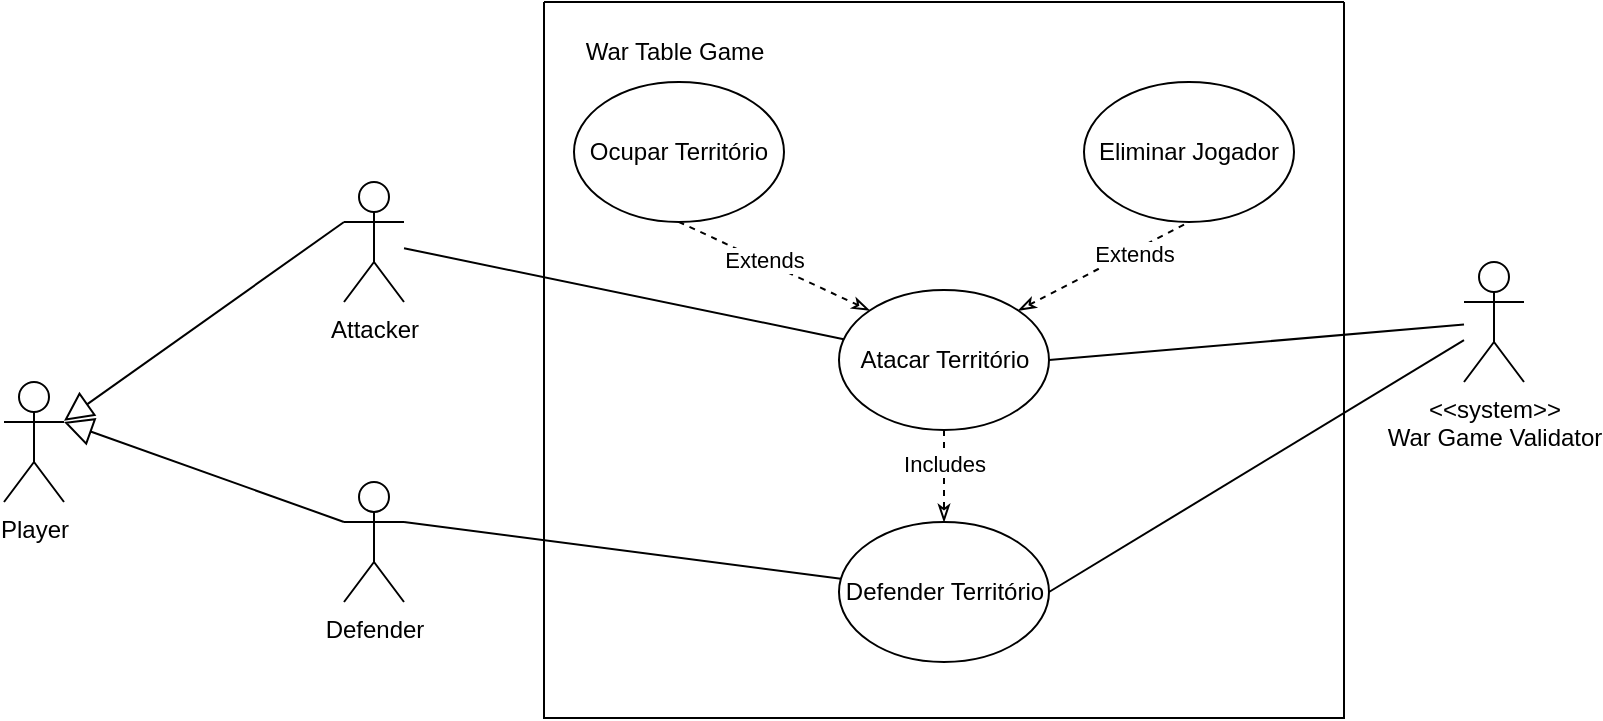 <mxfile version="24.4.0" type="github">
  <diagram name="Page-1" id="c4acf3e9-155e-7222-9cf6-157b1a14988f">
    <mxGraphModel dx="1888" dy="1697" grid="1" gridSize="10" guides="1" tooltips="1" connect="1" arrows="1" fold="1" page="1" pageScale="1" pageWidth="850" pageHeight="1100" background="none" math="0" shadow="0">
      <root>
        <mxCell id="0" />
        <mxCell id="1" parent="0" />
        <mxCell id="Uk2T7mxiOLwB1u4Iwqyp-16" value="" style="rounded=0;orthogonalLoop=1;jettySize=auto;html=1;exitX=0;exitY=0.333;exitDx=0;exitDy=0;exitPerimeter=0;endArrow=block;endFill=0;endSize=12;" edge="1" parent="1" source="Uk2T7mxiOLwB1u4Iwqyp-1" target="Uk2T7mxiOLwB1u4Iwqyp-3">
          <mxGeometry relative="1" as="geometry" />
        </mxCell>
        <mxCell id="Uk2T7mxiOLwB1u4Iwqyp-32" style="rounded=0;orthogonalLoop=1;jettySize=auto;html=1;endArrow=none;endFill=0;" edge="1" parent="1" source="Uk2T7mxiOLwB1u4Iwqyp-1" target="Uk2T7mxiOLwB1u4Iwqyp-10">
          <mxGeometry relative="1" as="geometry" />
        </mxCell>
        <mxCell id="Uk2T7mxiOLwB1u4Iwqyp-1" value="Attacker" style="shape=umlActor;verticalLabelPosition=bottom;verticalAlign=top;html=1;outlineConnect=0;" vertex="1" parent="1">
          <mxGeometry x="-440" y="70" width="30" height="60" as="geometry" />
        </mxCell>
        <mxCell id="Uk2T7mxiOLwB1u4Iwqyp-26" style="rounded=0;orthogonalLoop=1;jettySize=auto;html=1;entryX=1;entryY=0.5;entryDx=0;entryDy=0;endArrow=none;endFill=0;" edge="1" parent="1" source="Uk2T7mxiOLwB1u4Iwqyp-2" target="Uk2T7mxiOLwB1u4Iwqyp-10">
          <mxGeometry relative="1" as="geometry" />
        </mxCell>
        <mxCell id="Uk2T7mxiOLwB1u4Iwqyp-33" style="rounded=0;orthogonalLoop=1;jettySize=auto;html=1;entryX=1;entryY=0.5;entryDx=0;entryDy=0;endArrow=none;endFill=0;" edge="1" parent="1" source="Uk2T7mxiOLwB1u4Iwqyp-2" target="Uk2T7mxiOLwB1u4Iwqyp-27">
          <mxGeometry relative="1" as="geometry" />
        </mxCell>
        <mxCell id="Uk2T7mxiOLwB1u4Iwqyp-2" value="&lt;div&gt;&amp;lt;&amp;lt;system&amp;gt;&amp;gt;&lt;br&gt;&lt;/div&gt;&lt;div&gt;War Game Validator&lt;/div&gt;" style="shape=umlActor;verticalLabelPosition=bottom;verticalAlign=top;html=1;outlineConnect=0;" vertex="1" parent="1">
          <mxGeometry x="120" y="110" width="30" height="60" as="geometry" />
        </mxCell>
        <mxCell id="Uk2T7mxiOLwB1u4Iwqyp-3" value="Player" style="shape=umlActor;verticalLabelPosition=bottom;verticalAlign=top;html=1;outlineConnect=0;" vertex="1" parent="1">
          <mxGeometry x="-610" y="170" width="30" height="60" as="geometry" />
        </mxCell>
        <mxCell id="Uk2T7mxiOLwB1u4Iwqyp-5" value="" style="swimlane;startSize=0;" vertex="1" parent="1">
          <mxGeometry x="-340" y="-20" width="400" height="358" as="geometry" />
        </mxCell>
        <mxCell id="Uk2T7mxiOLwB1u4Iwqyp-21" style="rounded=0;orthogonalLoop=1;jettySize=auto;html=1;exitX=0;exitY=0;exitDx=0;exitDy=0;entryX=0.5;entryY=1;entryDx=0;entryDy=0;dashed=1;endArrow=none;endFill=0;startArrow=classicThin;startFill=0;" edge="1" parent="Uk2T7mxiOLwB1u4Iwqyp-5" source="Uk2T7mxiOLwB1u4Iwqyp-10" target="Uk2T7mxiOLwB1u4Iwqyp-19">
          <mxGeometry relative="1" as="geometry" />
        </mxCell>
        <mxCell id="Uk2T7mxiOLwB1u4Iwqyp-23" value="Extends" style="edgeLabel;html=1;align=center;verticalAlign=middle;resizable=0;points=[];" vertex="1" connectable="0" parent="Uk2T7mxiOLwB1u4Iwqyp-21">
          <mxGeometry x="0.121" y="-1" relative="1" as="geometry">
            <mxPoint as="offset" />
          </mxGeometry>
        </mxCell>
        <mxCell id="Uk2T7mxiOLwB1u4Iwqyp-22" style="rounded=0;orthogonalLoop=1;jettySize=auto;html=1;exitX=1;exitY=0;exitDx=0;exitDy=0;endArrow=none;endFill=0;dashed=1;startArrow=classicThin;startFill=0;entryX=0.5;entryY=1;entryDx=0;entryDy=0;" edge="1" parent="Uk2T7mxiOLwB1u4Iwqyp-5" source="Uk2T7mxiOLwB1u4Iwqyp-10" target="Uk2T7mxiOLwB1u4Iwqyp-20">
          <mxGeometry relative="1" as="geometry" />
        </mxCell>
        <mxCell id="Uk2T7mxiOLwB1u4Iwqyp-24" value="Extends" style="edgeLabel;html=1;align=center;verticalAlign=middle;resizable=0;points=[];" vertex="1" connectable="0" parent="Uk2T7mxiOLwB1u4Iwqyp-22">
          <mxGeometry x="-0.018" y="-2" relative="1" as="geometry">
            <mxPoint x="15" y="-9" as="offset" />
          </mxGeometry>
        </mxCell>
        <mxCell id="Uk2T7mxiOLwB1u4Iwqyp-29" style="edgeStyle=orthogonalEdgeStyle;rounded=0;orthogonalLoop=1;jettySize=auto;html=1;entryX=0.5;entryY=0;entryDx=0;entryDy=0;dashed=1;endArrow=classicThin;endFill=0;" edge="1" parent="Uk2T7mxiOLwB1u4Iwqyp-5" source="Uk2T7mxiOLwB1u4Iwqyp-10" target="Uk2T7mxiOLwB1u4Iwqyp-27">
          <mxGeometry relative="1" as="geometry" />
        </mxCell>
        <mxCell id="Uk2T7mxiOLwB1u4Iwqyp-30" value="&lt;div&gt;Includes&lt;/div&gt;" style="edgeLabel;html=1;align=center;verticalAlign=middle;resizable=0;points=[];" vertex="1" connectable="0" parent="Uk2T7mxiOLwB1u4Iwqyp-29">
          <mxGeometry x="-0.253" relative="1" as="geometry">
            <mxPoint as="offset" />
          </mxGeometry>
        </mxCell>
        <mxCell id="Uk2T7mxiOLwB1u4Iwqyp-10" value="Atacar Território" style="ellipse;whiteSpace=wrap;html=1;" vertex="1" parent="Uk2T7mxiOLwB1u4Iwqyp-5">
          <mxGeometry x="147.5" y="144" width="105" height="70" as="geometry" />
        </mxCell>
        <mxCell id="Uk2T7mxiOLwB1u4Iwqyp-19" value="Ocupar Território" style="ellipse;whiteSpace=wrap;html=1;" vertex="1" parent="Uk2T7mxiOLwB1u4Iwqyp-5">
          <mxGeometry x="15" y="40" width="105" height="70" as="geometry" />
        </mxCell>
        <mxCell id="Uk2T7mxiOLwB1u4Iwqyp-20" value="Eliminar Jogador" style="ellipse;whiteSpace=wrap;html=1;" vertex="1" parent="Uk2T7mxiOLwB1u4Iwqyp-5">
          <mxGeometry x="270" y="40" width="105" height="70" as="geometry" />
        </mxCell>
        <mxCell id="Uk2T7mxiOLwB1u4Iwqyp-25" value="War Table Game" style="text;html=1;align=center;verticalAlign=middle;resizable=0;points=[];autosize=1;strokeColor=none;fillColor=none;" vertex="1" parent="Uk2T7mxiOLwB1u4Iwqyp-5">
          <mxGeometry x="10" y="10" width="110" height="30" as="geometry" />
        </mxCell>
        <mxCell id="Uk2T7mxiOLwB1u4Iwqyp-27" value="Defender Território" style="ellipse;whiteSpace=wrap;html=1;" vertex="1" parent="Uk2T7mxiOLwB1u4Iwqyp-5">
          <mxGeometry x="147.5" y="260" width="105" height="70" as="geometry" />
        </mxCell>
        <mxCell id="Uk2T7mxiOLwB1u4Iwqyp-17" value="" style="rounded=0;orthogonalLoop=1;jettySize=auto;html=1;exitX=0;exitY=0.333;exitDx=0;exitDy=0;exitPerimeter=0;endArrow=block;endFill=0;entryX=1;entryY=0.333;entryDx=0;entryDy=0;entryPerimeter=0;endSize=12;" edge="1" parent="1" source="Uk2T7mxiOLwB1u4Iwqyp-6" target="Uk2T7mxiOLwB1u4Iwqyp-3">
          <mxGeometry relative="1" as="geometry">
            <mxPoint x="-400" y="221" as="sourcePoint" />
            <mxPoint x="-570" y="180" as="targetPoint" />
          </mxGeometry>
        </mxCell>
        <mxCell id="Uk2T7mxiOLwB1u4Iwqyp-31" style="rounded=0;orthogonalLoop=1;jettySize=auto;html=1;exitX=1;exitY=0.333;exitDx=0;exitDy=0;exitPerimeter=0;endArrow=none;endFill=0;" edge="1" parent="1" source="Uk2T7mxiOLwB1u4Iwqyp-6" target="Uk2T7mxiOLwB1u4Iwqyp-27">
          <mxGeometry relative="1" as="geometry" />
        </mxCell>
        <mxCell id="Uk2T7mxiOLwB1u4Iwqyp-6" value="Defender" style="shape=umlActor;verticalLabelPosition=bottom;verticalAlign=top;html=1;outlineConnect=0;" vertex="1" parent="1">
          <mxGeometry x="-440" y="220" width="30" height="60" as="geometry" />
        </mxCell>
      </root>
    </mxGraphModel>
  </diagram>
</mxfile>
